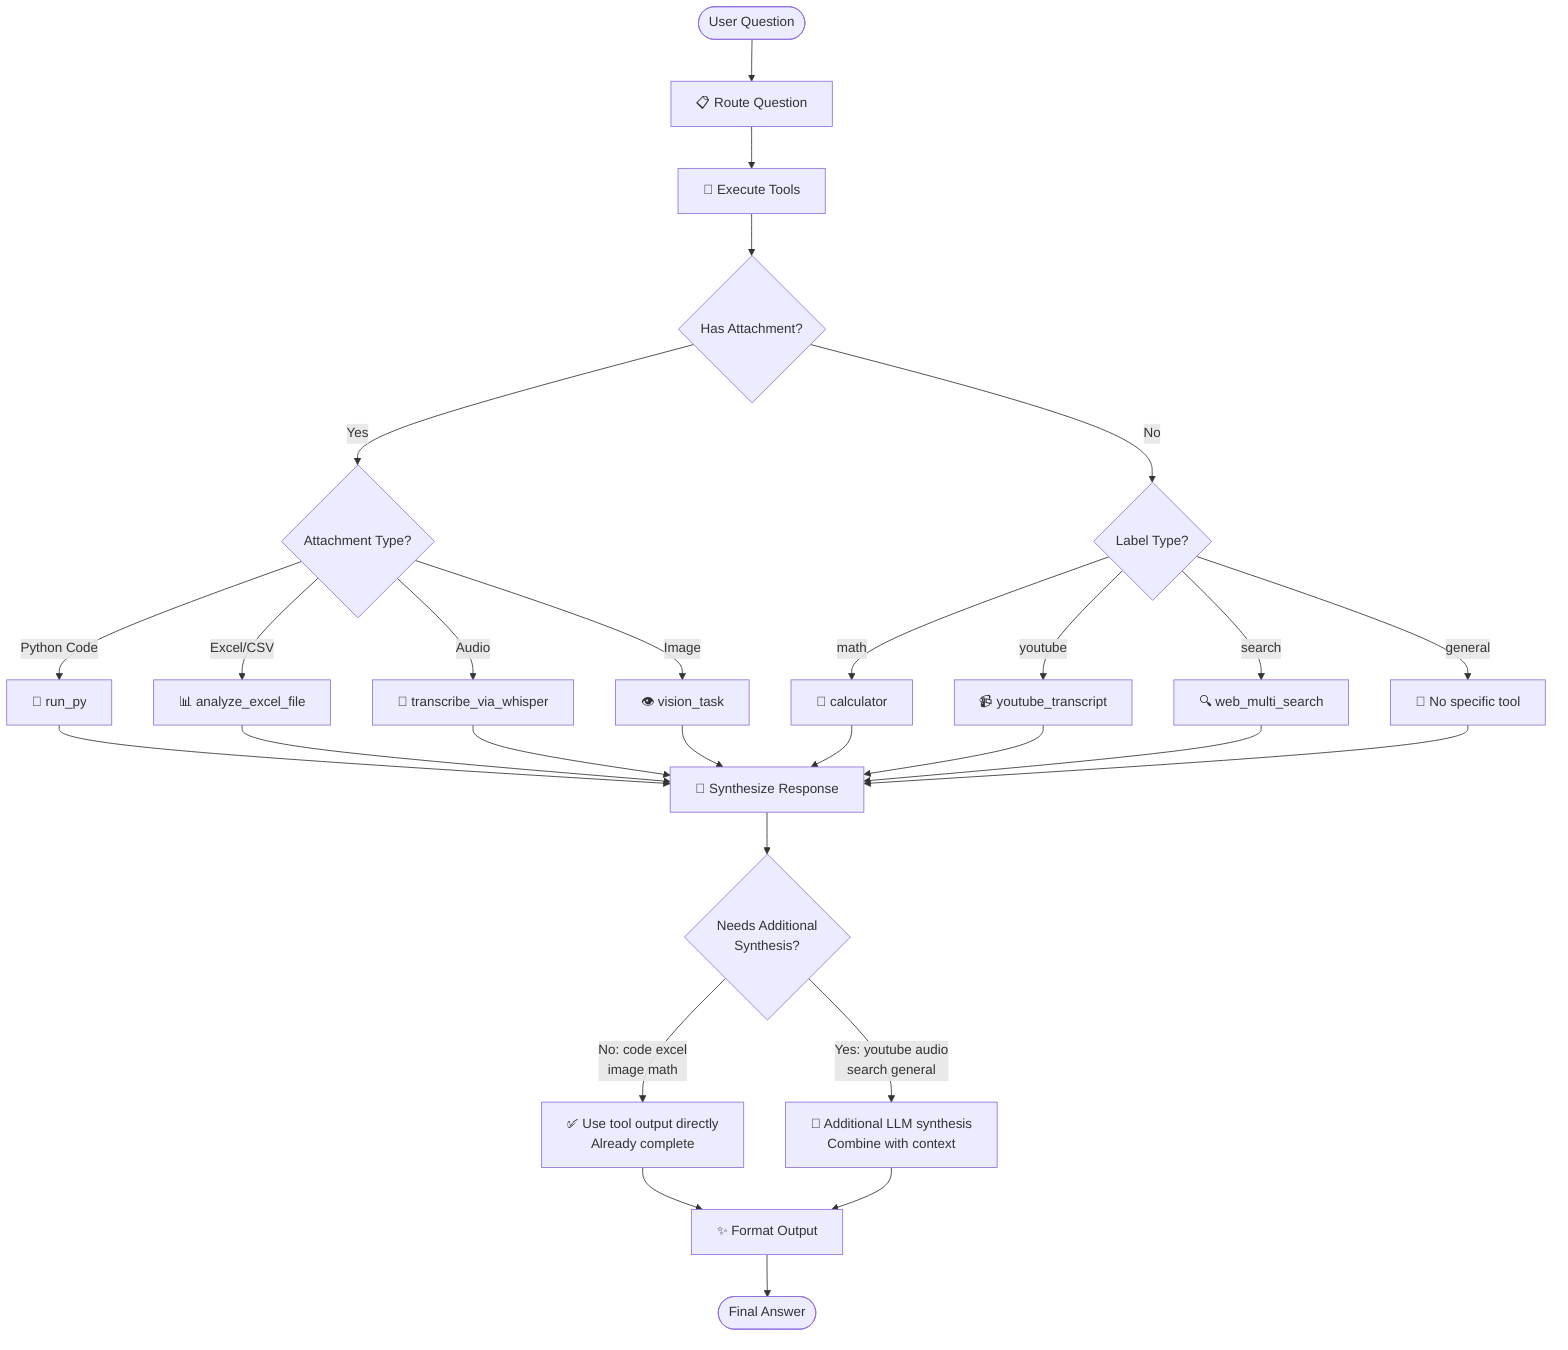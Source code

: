 graph TD
    Start([User Question]) --> RouteQuestion[📋 Route Question]
    RouteQuestion --> ExecuteTools[🔧 Execute Tools]
    ExecuteTools --> CheckAttachment{Has Attachment?}
    CheckAttachment -->|Yes| AttachmentType{Attachment Type?}
    CheckAttachment -->|No| CheckLabel{Label Type?}

    AttachmentType -->|Python Code| RunPy[🐍 run_py]
    AttachmentType -->|Excel/CSV| AnalyzeExcel[📊 analyze_excel_file]
    AttachmentType -->|Audio| TranscribeAudio[🎵 transcribe_via_whisper]
    AttachmentType -->|Image| VisionTask[👁️ vision_task]

    CheckLabel -->|math| Calculator[🧮 calculator]
    CheckLabel -->|youtube| YouTubeTranscript[📹 youtube_transcript]
    CheckLabel -->|search| WebSearch[🔍 web_multi_search]
    CheckLabel -->|general| NoTool[💭 No specific tool]

    RunPy --> SynthesizeResponse[🧠 Synthesize Response]
    AnalyzeExcel --> SynthesizeResponse
    TranscribeAudio --> SynthesizeResponse
    VisionTask --> SynthesizeResponse
    Calculator --> SynthesizeResponse
    YouTubeTranscript --> SynthesizeResponse
    WebSearch --> SynthesizeResponse
    NoTool --> SynthesizeResponse

    SynthesizeResponse --> NeedsSynthesis{Needs Additional<br/>Synthesis?}
    NeedsSynthesis -->|No: code excel<br/>image math| DirectAnswer[✅ Use tool output directly<br/>Already complete]
    NeedsSynthesis -->|Yes: youtube audio<br/>search general| UseSynthesisLLM[🤖 Additional LLM synthesis<br/>Combine with context]

    DirectAnswer --> FormatOutput[✨ Format Output]
    UseSynthesisLLM --> FormatOutput
    FormatOutput --> End([Final Answer])